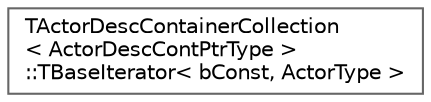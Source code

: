 digraph "Graphical Class Hierarchy"
{
 // INTERACTIVE_SVG=YES
 // LATEX_PDF_SIZE
  bgcolor="transparent";
  edge [fontname=Helvetica,fontsize=10,labelfontname=Helvetica,labelfontsize=10];
  node [fontname=Helvetica,fontsize=10,shape=box,height=0.2,width=0.4];
  rankdir="LR";
  Node0 [id="Node000000",label="TActorDescContainerCollection\l\< ActorDescContPtrType \>\l::TBaseIterator\< bConst, ActorType \>",height=0.2,width=0.4,color="grey40", fillcolor="white", style="filled",URL="$d0/d8c/classTActorDescContainerCollection_1_1TBaseIterator.html",tooltip=" "];
}
